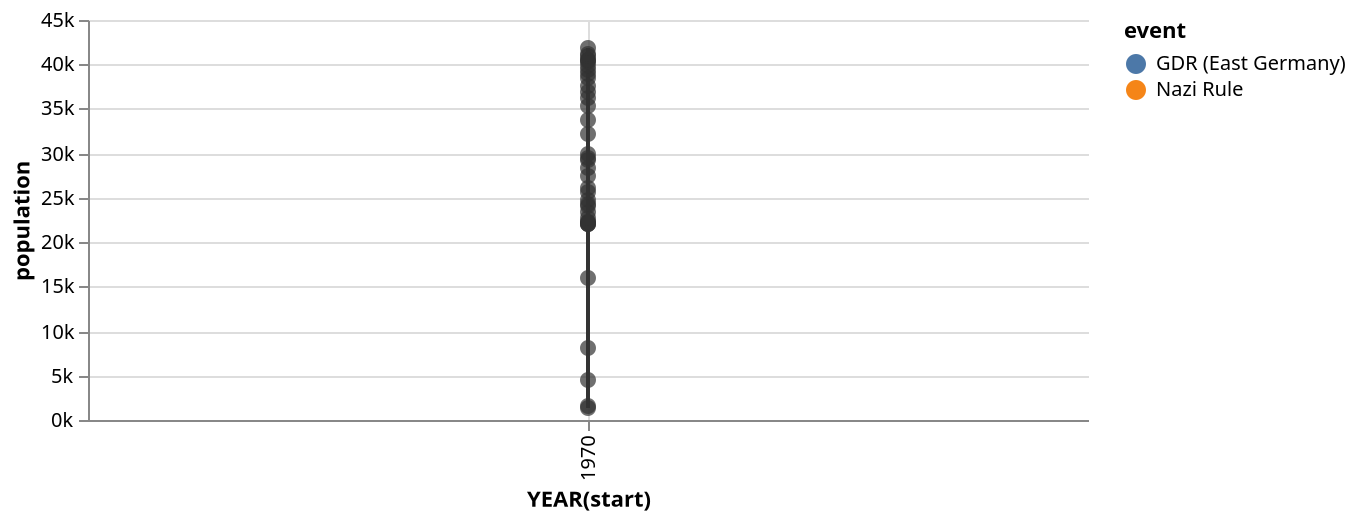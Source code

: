 {
    "$schema": "http://vega.github.io/schema/vega/v3.0.json",
    "description": "The population of the German city of Falkensee over time",
    "autosize": "pad",
    "padding": 5,
    "data": [
        {
            "name": "source_0",
            "values": [
                {
                    "year": 1875,
                    "population": 1309
                },
                {
                    "year": 1890,
                    "population": 1558
                },
                {
                    "year": 1910,
                    "population": 4512
                },
                {
                    "year": 1925,
                    "population": 8180
                },
                {
                    "year": 1933,
                    "population": 15915
                },
                {
                    "year": 1939,
                    "population": 24824
                },
                {
                    "year": 1946,
                    "population": 28275
                },
                {
                    "year": 1950,
                    "population": 29189
                },
                {
                    "year": 1964,
                    "population": 29881
                },
                {
                    "year": 1971,
                    "population": 26007
                },
                {
                    "year": 1981,
                    "population": 24029
                },
                {
                    "year": 1985,
                    "population": 23340
                },
                {
                    "year": 1989,
                    "population": 22307
                },
                {
                    "year": 1990,
                    "population": 22087
                },
                {
                    "year": 1991,
                    "population": 22139
                },
                {
                    "year": 1992,
                    "population": 22105
                },
                {
                    "year": 1993,
                    "population": 22242
                },
                {
                    "year": 1994,
                    "population": 22801
                },
                {
                    "year": 1995,
                    "population": 24273
                },
                {
                    "year": 1996,
                    "population": 25640
                },
                {
                    "year": 1997,
                    "population": 27393
                },
                {
                    "year": 1998,
                    "population": 29505
                },
                {
                    "year": 1999,
                    "population": 32124
                },
                {
                    "year": 2000,
                    "population": 33791
                },
                {
                    "year": 2001,
                    "population": 35297
                },
                {
                    "year": 2002,
                    "population": 36179
                },
                {
                    "year": 2003,
                    "population": 36829
                },
                {
                    "year": 2004,
                    "population": 37493
                },
                {
                    "year": 2005,
                    "population": 38376
                },
                {
                    "year": 2006,
                    "population": 39008
                },
                {
                    "year": 2007,
                    "population": 39366
                },
                {
                    "year": 2008,
                    "population": 39821
                },
                {
                    "year": 2009,
                    "population": 40179
                },
                {
                    "year": 2010,
                    "population": 40511
                },
                {
                    "year": 2011,
                    "population": 40465
                },
                {
                    "year": 2012,
                    "population": 40905
                },
                {
                    "year": 2013,
                    "population": 41258
                },
                {
                    "year": 2014,
                    "population": 41777
                }
            ],
            "format": {
                "type": "json"
            }
        },
        {
            "name": "data_0",
            "source": "source_0",
            "transform": [
                {
                    "type": "formula",
                    "expr": "toDate(datum[\"year\"])",
                    "as": "year"
                },
                {
                    "type": "formula",
                    "expr": "toNumber(datum[\"population\"])",
                    "as": "population"
                },
                {
                    "type": "filter",
                    "expr": "datum[\"year\"] !== null && !isNaN(datum[\"year\"]) && datum[\"population\"] !== null && !isNaN(datum[\"population\"])"
                },
                {
                    "type": "formula",
                    "as": "year_year",
                    "expr": "datetime(year(datum[\"year\"]), 0, 1, 0, 0, 0, 0)"
                },
                {
                    "type": "collect",
                    "sort": {
                        "field": "year_year",
                        "order": "descending"
                    }
                }
            ]
        },
        {
            "name": "data_1",
            "source": "source_0",
            "transform": [
                {
                    "type": "formula",
                    "expr": "toDate(datum[\"year\"])",
                    "as": "year"
                },
                {
                    "type": "formula",
                    "expr": "toNumber(datum[\"population\"])",
                    "as": "population"
                },
                {
                    "type": "filter",
                    "expr": "datum[\"year\"] !== null && !isNaN(datum[\"year\"]) && datum[\"population\"] !== null && !isNaN(datum[\"population\"])"
                },
                {
                    "type": "formula",
                    "as": "year_year",
                    "expr": "datetime(year(datum[\"year\"]), 0, 1, 0, 0, 0, 0)"
                }
            ]
        },
        {
            "name": "source_1",
            "values": [
                {
                    "start": 1933,
                    "end": 1945,
                    "event": "Nazi Rule"
                },
                {
                    "start": 1948,
                    "end": 1989,
                    "event": "GDR (East Germany)"
                }
            ],
            "format": {
                "type": "json",
                "parse": {
                    "start": "date",
                    "end": "date"
                }
            },
            "transform": [
                {
                    "type": "filter",
                    "expr": "datum[\"start\"] !== null && !isNaN(datum[\"start\"]) && datum[\"end\"] !== null && !isNaN(datum[\"end\"])"
                },
                {
                    "type": "formula",
                    "as": "year_start",
                    "expr": "datetime(year(datum[\"start\"]), 0, 1, 0, 0, 0, 0)"
                },
                {
                    "type": "formula",
                    "as": "year_end",
                    "expr": "datetime(year(datum[\"end\"]), 0, 1, 0, 0, 0, 0)"
                }
            ]
        }
    ],
    "signals": [
        {
            "name": "width",
            "update": "max(layer_0_width, layer_1_width)"
        },
        {
            "name": "height",
            "update": "max(layer_0_height, layer_1_height)"
        },
        {
            "name": "layer_0_width",
            "update": "500"
        },
        {
            "name": "layer_0_height",
            "update": "21"
        },
        {
            "name": "layer_1_width",
            "update": "max(layer_1_layer_0_width, layer_1_layer_1_width)"
        },
        {
            "name": "layer_1_height",
            "update": "max(layer_1_layer_0_height, layer_1_layer_1_height)"
        },
        {
            "name": "layer_1_layer_0_width",
            "update": "500"
        },
        {
            "name": "layer_1_layer_0_height",
            "update": "200"
        },
        {
            "name": "layer_1_layer_1_width",
            "update": "500"
        },
        {
            "name": "layer_1_layer_1_height",
            "update": "200"
        },
        {
            "name": "unit",
            "value": {},
            "on": [
                {
                    "events": "mousemove",
                    "update": "group()._id ? group() : unit"
                }
            ]
        }
    ],
    "marks": [
        {
            "name": "nested_main_group",
            "type": "group",
            "encode": {
                "update": {
                    "width": {
                        "signal": "width"
                    },
                    "height": {
                        "signal": "height"
                    },
                    "fill": {
                        "value": "transparent"
                    }
                }
            },
            "marks": [
                {
                    "name": "layer_0_marks",
                    "type": "rect",
                    "from": {
                        "data": "source_1"
                    },
                    "encode": {
                        "update": {
                            "x": {
                                "scale": "x",
                                "field": "year_start"
                            },
                            "x2": {
                                "scale": "x",
                                "field": "year_end"
                            },
                            "y": {
                                "value": 0
                            },
                            "y2": {
                                "field": {
                                    "group": "height"
                                }
                            },
                            "fill": {
                                "scale": "color",
                                "field": "event"
                            }
                        }
                    },
                    "clip": true
                },
                {
                    "name": "layer_1_layer_0_marks",
                    "type": "line",
                    "from": {
                        "data": "data_0"
                    },
                    "encode": {
                        "update": {
                            "x": {
                                "scale": "x",
                                "field": "year_year"
                            },
                            "y": {
                                "scale": "y",
                                "field": "population"
                            },
                            "stroke": {
                                "value": "#333"
                            }
                        }
                    },
                    "clip": true
                },
                {
                    "name": "layer_1_layer_1_marks",
                    "type": "symbol",
                    "role": "pointOverlay",
                    "from": {
                        "data": "data_1"
                    },
                    "encode": {
                        "update": {
                            "x": {
                                "scale": "x",
                                "field": "year_year"
                            },
                            "y": {
                                "scale": "y",
                                "field": "population"
                            },
                            "fill": {
                                "value": "#333"
                            },
                            "opacity": {
                                "value": 0.7
                            }
                        }
                    },
                    "clip": true
                }
            ]
        }
    ],
    "scales": [
        {
            "name": "x",
            "type": "time",
            "domain": {
                "fields": [
                    {
                        "data": "source_1",
                        "field": "year_start"
                    },
                    {
                        "data": "source_1",
                        "field": "year_end"
                    },
                    {
                        "data": "data_0",
                        "field": "year_year"
                    },
                    {
                        "data": "data_1",
                        "field": "year_year"
                    }
                ],
                "sort": true
            },
            "range": [
                0,
                500
            ],
            "round": true,
            "nice": "year"
        },
        {
            "name": "color",
            "type": "ordinal",
            "domain": {
                "data": "source_1",
                "field": "event",
                "sort": true
            },
            "range": "category"
        },
        {
            "name": "y",
            "type": "linear",
            "domain": {
                "fields": [
                    {
                        "data": "data_0",
                        "field": "population"
                    },
                    {
                        "data": "data_1",
                        "field": "population"
                    }
                ],
                "sort": true
            },
            "range": [
                200,
                0
            ],
            "round": true,
            "nice": true,
            "zero": true
        }
    ],
    "axes": [
        {
            "scale": "x",
            "orient": "bottom",
            "tickCount": 5,
            "title": "YEAR(start)",
            "zindex": 1,
            "encode": {
                "labels": {
                    "update": {
                        "text": {
                            "signal": "timeFormat(datum.value, '%Y')"
                        },
                        "angle": {
                            "value": 270
                        },
                        "align": {
                            "value": "right"
                        },
                        "baseline": {
                            "value": "middle"
                        }
                    }
                }
            }
        },
        {
            "scale": "x",
            "domain": false,
            "grid": true,
            "labels": false,
            "orient": "bottom",
            "tickCount": 5,
            "ticks": false,
            "zindex": 0
        },
        {
            "scale": "y",
            "format": "s",
            "orient": "left",
            "title": "population",
            "zindex": 1
        },
        {
            "scale": "y",
            "domain": false,
            "format": "s",
            "grid": true,
            "labels": false,
            "orient": "left",
            "ticks": false,
            "zindex": 0,
            "gridScale": "x"
        }
    ],
    "legends": [
        {
            "fill": "color",
            "title": "event"
        }
    ]
}
